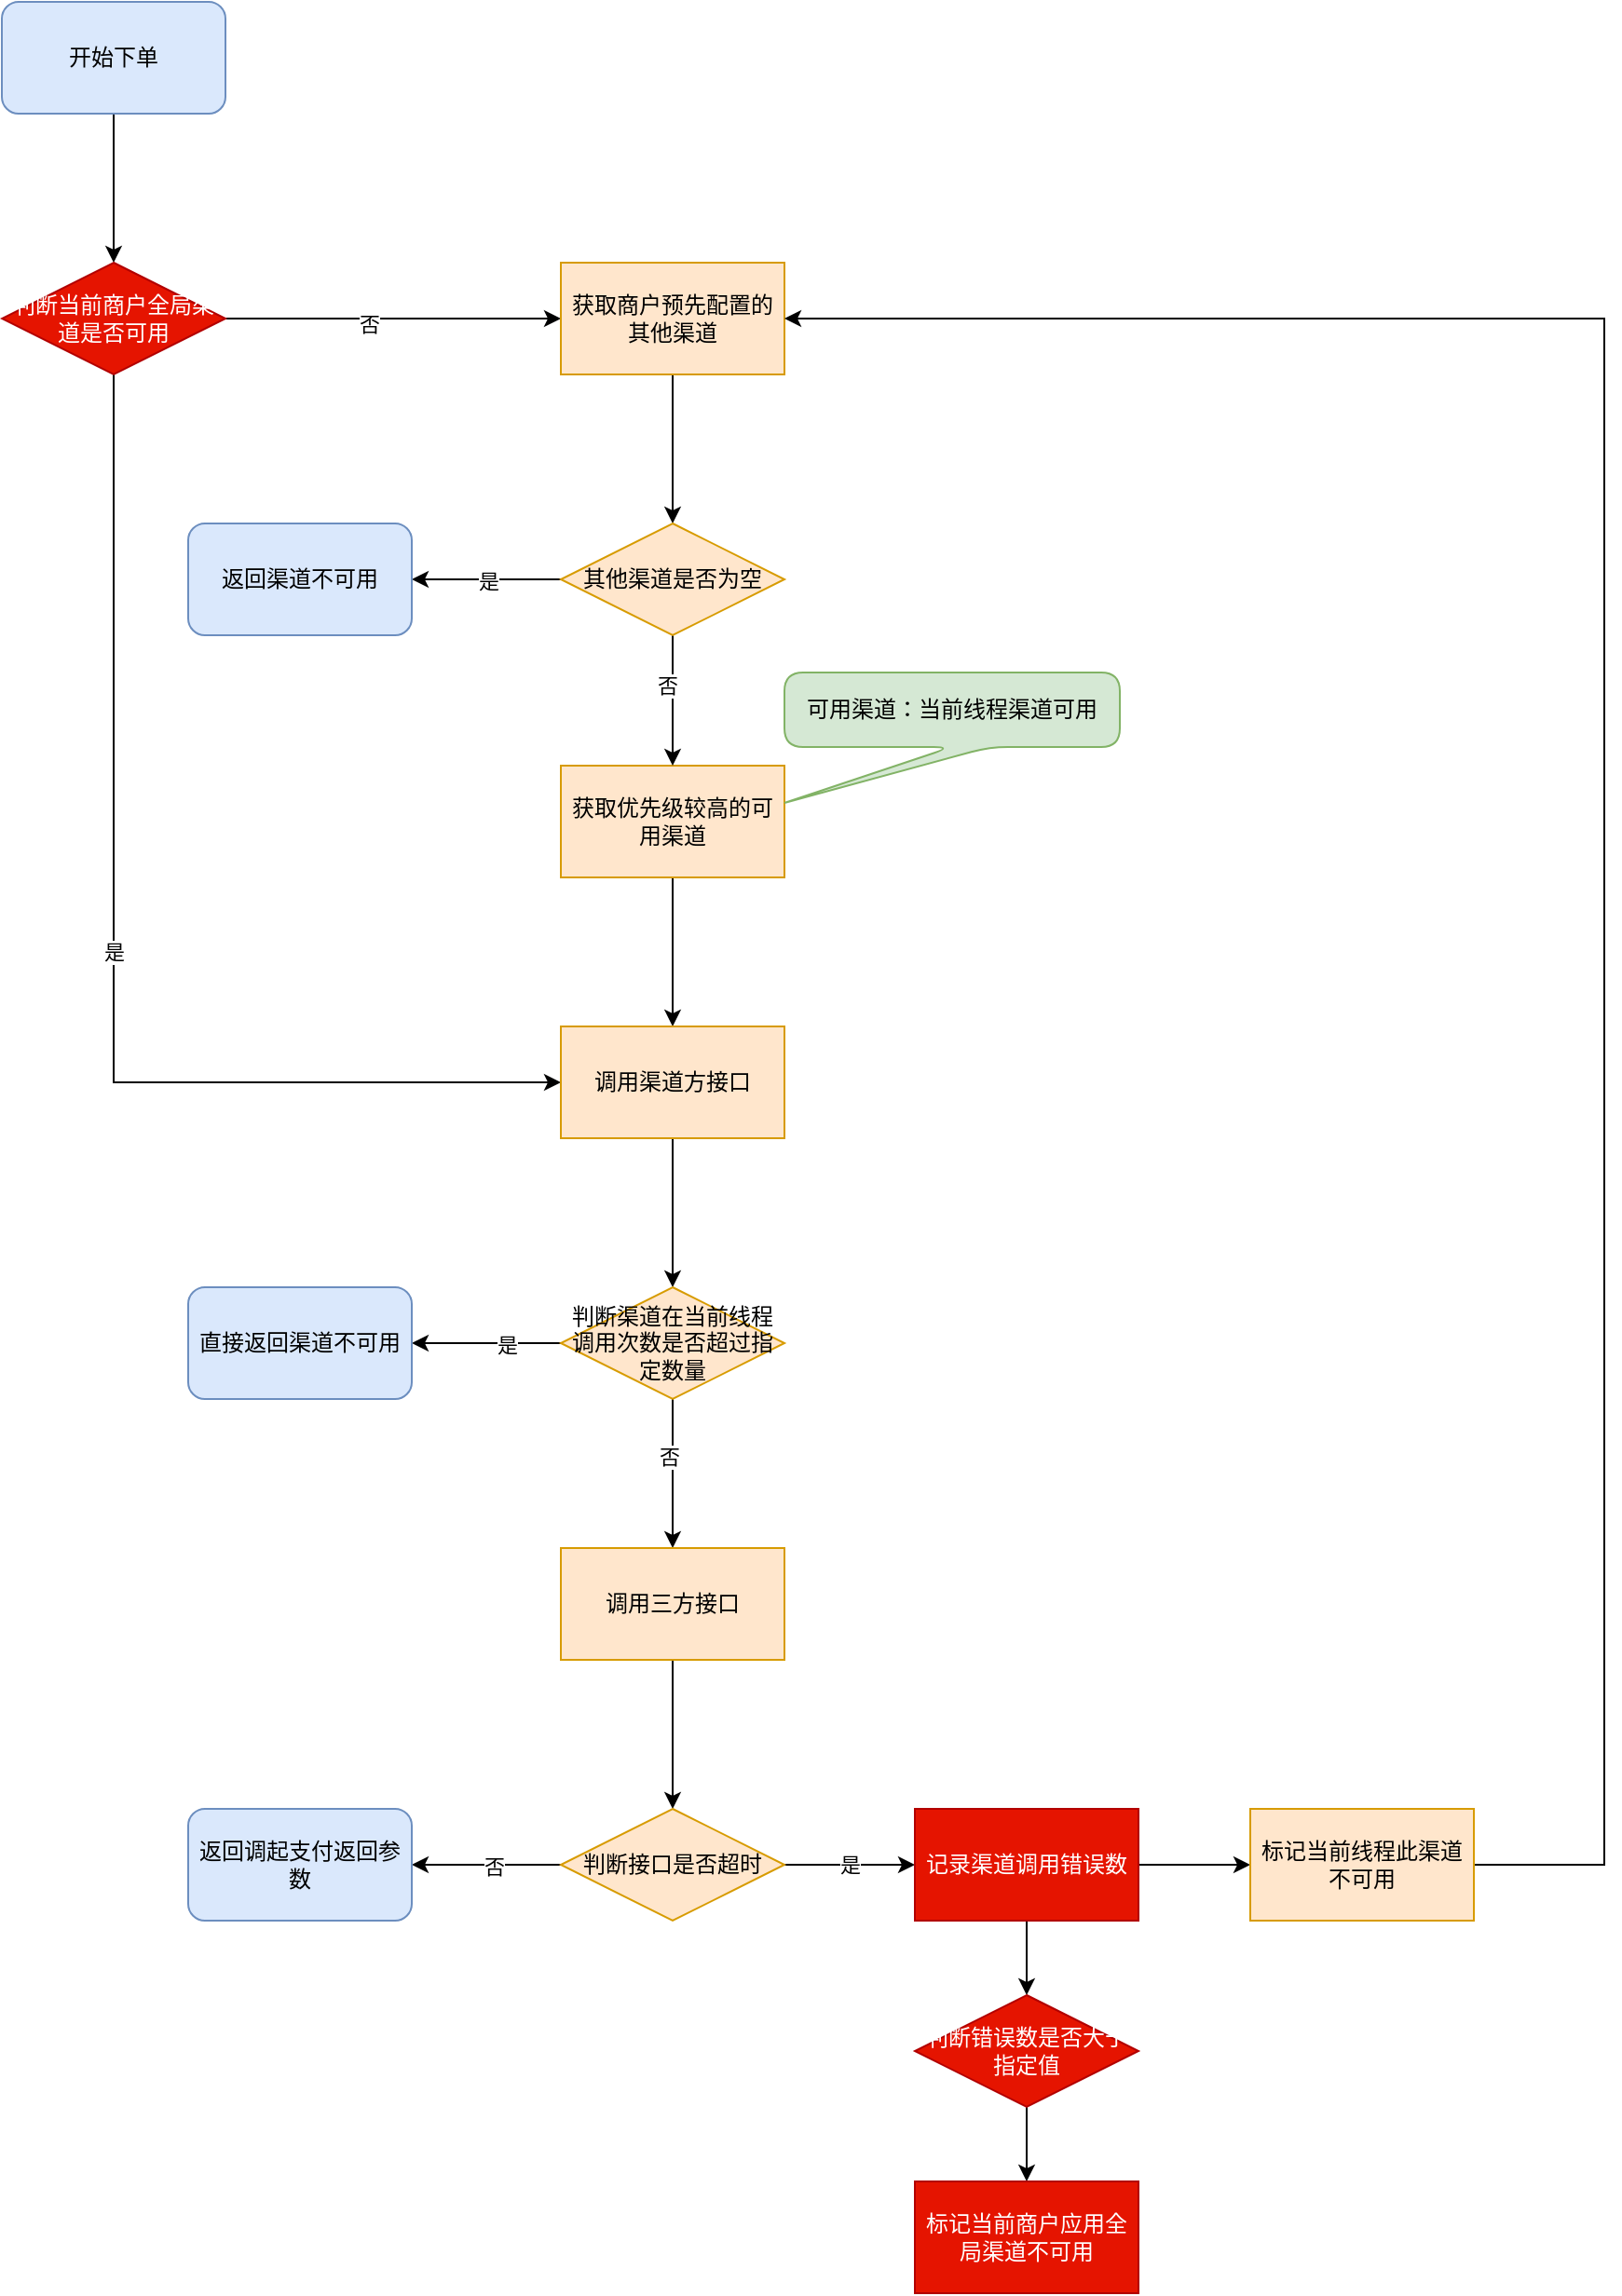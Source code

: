 <mxfile version="20.4.1" type="github" pages="2">
  <diagram id="C5RBs43oDa-KdzZeNtuy" name="Page-1">
    <mxGraphModel dx="1234" dy="1906" grid="1" gridSize="10" guides="1" tooltips="1" connect="1" arrows="1" fold="1" page="1" pageScale="1" pageWidth="827" pageHeight="1169" math="0" shadow="0">
      <root>
        <mxCell id="WIyWlLk6GJQsqaUBKTNV-0" />
        <mxCell id="WIyWlLk6GJQsqaUBKTNV-1" parent="WIyWlLk6GJQsqaUBKTNV-0" />
        <mxCell id="nLl6k8Ohztmbap9x90bs-2" value="" style="edgeStyle=orthogonalEdgeStyle;rounded=0;orthogonalLoop=1;jettySize=auto;html=1;" parent="WIyWlLk6GJQsqaUBKTNV-1" source="nLl6k8Ohztmbap9x90bs-0" target="nLl6k8Ohztmbap9x90bs-1" edge="1">
          <mxGeometry relative="1" as="geometry" />
        </mxCell>
        <mxCell id="nLl6k8Ohztmbap9x90bs-0" value="开始下单" style="rounded=1;whiteSpace=wrap;html=1;fontFamily=Helvetica;fontSize=12;fontColor=default;align=center;strokeColor=#6c8ebf;fillColor=#dae8fc;" parent="WIyWlLk6GJQsqaUBKTNV-1" vertex="1">
          <mxGeometry x="90" y="-30" width="120" height="60" as="geometry" />
        </mxCell>
        <mxCell id="nLl6k8Ohztmbap9x90bs-4" value="是" style="edgeStyle=orthogonalEdgeStyle;rounded=0;orthogonalLoop=1;jettySize=auto;html=1;entryX=0;entryY=0.5;entryDx=0;entryDy=0;" parent="WIyWlLk6GJQsqaUBKTNV-1" source="nLl6k8Ohztmbap9x90bs-1" target="nLl6k8Ohztmbap9x90bs-14" edge="1">
          <mxGeometry relative="1" as="geometry">
            <mxPoint x="190" y="380" as="targetPoint" />
            <Array as="points">
              <mxPoint x="150" y="550" />
            </Array>
          </mxGeometry>
        </mxCell>
        <mxCell id="nLl6k8Ohztmbap9x90bs-10" value="" style="edgeStyle=orthogonalEdgeStyle;rounded=0;orthogonalLoop=1;jettySize=auto;html=1;" parent="WIyWlLk6GJQsqaUBKTNV-1" source="nLl6k8Ohztmbap9x90bs-1" target="nLl6k8Ohztmbap9x90bs-9" edge="1">
          <mxGeometry relative="1" as="geometry" />
        </mxCell>
        <mxCell id="nLl6k8Ohztmbap9x90bs-11" value="否" style="edgeLabel;html=1;align=center;verticalAlign=middle;resizable=0;points=[];" parent="nLl6k8Ohztmbap9x90bs-10" vertex="1" connectable="0">
          <mxGeometry x="-0.15" y="-2" relative="1" as="geometry">
            <mxPoint y="1" as="offset" />
          </mxGeometry>
        </mxCell>
        <mxCell id="nLl6k8Ohztmbap9x90bs-1" value="判断当前商户全局渠道是否可用" style="rhombus;whiteSpace=wrap;html=1;fontFamily=Helvetica;fontSize=12;align=center;strokeColor=#B20000;fillColor=#e51400;fontColor=#ffffff;" parent="WIyWlLk6GJQsqaUBKTNV-1" vertex="1">
          <mxGeometry x="90" y="110" width="120" height="60" as="geometry" />
        </mxCell>
        <mxCell id="nLl6k8Ohztmbap9x90bs-63" value="" style="edgeStyle=orthogonalEdgeStyle;rounded=0;orthogonalLoop=1;jettySize=auto;html=1;" parent="WIyWlLk6GJQsqaUBKTNV-1" source="nLl6k8Ohztmbap9x90bs-9" target="nLl6k8Ohztmbap9x90bs-62" edge="1">
          <mxGeometry relative="1" as="geometry" />
        </mxCell>
        <mxCell id="nLl6k8Ohztmbap9x90bs-9" value="获取商户预先配置的其他渠道" style="whiteSpace=wrap;html=1;fillColor=#ffe6cc;strokeColor=#d79b00;" parent="WIyWlLk6GJQsqaUBKTNV-1" vertex="1">
          <mxGeometry x="390" y="110" width="120" height="60" as="geometry" />
        </mxCell>
        <mxCell id="nLl6k8Ohztmbap9x90bs-15" value="" style="edgeStyle=orthogonalEdgeStyle;rounded=0;orthogonalLoop=1;jettySize=auto;html=1;" parent="WIyWlLk6GJQsqaUBKTNV-1" source="nLl6k8Ohztmbap9x90bs-12" target="nLl6k8Ohztmbap9x90bs-14" edge="1">
          <mxGeometry relative="1" as="geometry" />
        </mxCell>
        <mxCell id="nLl6k8Ohztmbap9x90bs-12" value="获取优先级较高的可用渠道" style="whiteSpace=wrap;html=1;fillColor=#ffe6cc;strokeColor=#d79b00;" parent="WIyWlLk6GJQsqaUBKTNV-1" vertex="1">
          <mxGeometry x="390" y="380" width="120" height="60" as="geometry" />
        </mxCell>
        <mxCell id="nLl6k8Ohztmbap9x90bs-19" value="" style="edgeStyle=orthogonalEdgeStyle;rounded=0;orthogonalLoop=1;jettySize=auto;html=1;" parent="WIyWlLk6GJQsqaUBKTNV-1" source="nLl6k8Ohztmbap9x90bs-14" target="nLl6k8Ohztmbap9x90bs-18" edge="1">
          <mxGeometry relative="1" as="geometry" />
        </mxCell>
        <mxCell id="nLl6k8Ohztmbap9x90bs-14" value="调用渠道方接口" style="whiteSpace=wrap;html=1;fillColor=#ffe6cc;strokeColor=#d79b00;" parent="WIyWlLk6GJQsqaUBKTNV-1" vertex="1">
          <mxGeometry x="390" y="520" width="120" height="60" as="geometry" />
        </mxCell>
        <mxCell id="nLl6k8Ohztmbap9x90bs-21" value="" style="edgeStyle=orthogonalEdgeStyle;rounded=0;orthogonalLoop=1;jettySize=auto;html=1;" parent="WIyWlLk6GJQsqaUBKTNV-1" source="nLl6k8Ohztmbap9x90bs-18" target="nLl6k8Ohztmbap9x90bs-20" edge="1">
          <mxGeometry relative="1" as="geometry" />
        </mxCell>
        <mxCell id="nLl6k8Ohztmbap9x90bs-25" value="否" style="edgeLabel;html=1;align=center;verticalAlign=middle;resizable=0;points=[];" parent="nLl6k8Ohztmbap9x90bs-21" vertex="1" connectable="0">
          <mxGeometry x="-0.237" y="-2" relative="1" as="geometry">
            <mxPoint as="offset" />
          </mxGeometry>
        </mxCell>
        <mxCell id="nLl6k8Ohztmbap9x90bs-23" value="" style="edgeStyle=orthogonalEdgeStyle;rounded=0;orthogonalLoop=1;jettySize=auto;html=1;" parent="WIyWlLk6GJQsqaUBKTNV-1" source="nLl6k8Ohztmbap9x90bs-18" target="nLl6k8Ohztmbap9x90bs-22" edge="1">
          <mxGeometry relative="1" as="geometry" />
        </mxCell>
        <mxCell id="nLl6k8Ohztmbap9x90bs-24" value="是" style="edgeLabel;html=1;align=center;verticalAlign=middle;resizable=0;points=[];" parent="nLl6k8Ohztmbap9x90bs-23" vertex="1" connectable="0">
          <mxGeometry x="-0.275" relative="1" as="geometry">
            <mxPoint y="1" as="offset" />
          </mxGeometry>
        </mxCell>
        <mxCell id="nLl6k8Ohztmbap9x90bs-18" value="判断渠道在当前线程调用次数是否超过指定数量" style="rhombus;whiteSpace=wrap;html=1;fontFamily=Helvetica;fontSize=12;fontColor=default;align=center;strokeColor=#d79b00;fillColor=#ffe6cc;" parent="WIyWlLk6GJQsqaUBKTNV-1" vertex="1">
          <mxGeometry x="390" y="660" width="120" height="60" as="geometry" />
        </mxCell>
        <mxCell id="nLl6k8Ohztmbap9x90bs-29" value="" style="edgeStyle=orthogonalEdgeStyle;rounded=0;orthogonalLoop=1;jettySize=auto;html=1;" parent="WIyWlLk6GJQsqaUBKTNV-1" source="nLl6k8Ohztmbap9x90bs-20" target="nLl6k8Ohztmbap9x90bs-28" edge="1">
          <mxGeometry relative="1" as="geometry" />
        </mxCell>
        <mxCell id="nLl6k8Ohztmbap9x90bs-20" value="调用三方接口" style="whiteSpace=wrap;html=1;fillColor=#ffe6cc;strokeColor=#d79b00;" parent="WIyWlLk6GJQsqaUBKTNV-1" vertex="1">
          <mxGeometry x="390" y="800" width="120" height="60" as="geometry" />
        </mxCell>
        <mxCell id="nLl6k8Ohztmbap9x90bs-22" value="直接返回渠道不可用" style="rounded=1;whiteSpace=wrap;html=1;fontFamily=Helvetica;fontSize=12;fontColor=default;align=center;strokeColor=#6c8ebf;fillColor=#dae8fc;" parent="WIyWlLk6GJQsqaUBKTNV-1" vertex="1">
          <mxGeometry x="190" y="660" width="120" height="60" as="geometry" />
        </mxCell>
        <mxCell id="nLl6k8Ohztmbap9x90bs-37" style="edgeStyle=orthogonalEdgeStyle;rounded=0;orthogonalLoop=1;jettySize=auto;html=1;exitX=0;exitY=0.5;exitDx=0;exitDy=0;" parent="WIyWlLk6GJQsqaUBKTNV-1" source="nLl6k8Ohztmbap9x90bs-28" target="nLl6k8Ohztmbap9x90bs-30" edge="1">
          <mxGeometry relative="1" as="geometry" />
        </mxCell>
        <mxCell id="nLl6k8Ohztmbap9x90bs-40" value="否" style="edgeLabel;html=1;align=center;verticalAlign=middle;resizable=0;points=[];" parent="nLl6k8Ohztmbap9x90bs-37" vertex="1" connectable="0">
          <mxGeometry x="-0.1" y="1" relative="1" as="geometry">
            <mxPoint as="offset" />
          </mxGeometry>
        </mxCell>
        <mxCell id="nLl6k8Ohztmbap9x90bs-45" value="是" style="edgeStyle=orthogonalEdgeStyle;rounded=0;orthogonalLoop=1;jettySize=auto;html=1;" parent="WIyWlLk6GJQsqaUBKTNV-1" source="nLl6k8Ohztmbap9x90bs-28" target="nLl6k8Ohztmbap9x90bs-44" edge="1">
          <mxGeometry relative="1" as="geometry" />
        </mxCell>
        <mxCell id="nLl6k8Ohztmbap9x90bs-28" value="判断接口是否超时" style="rhombus;whiteSpace=wrap;html=1;fontFamily=Helvetica;fontSize=12;fontColor=default;align=center;strokeColor=#d79b00;fillColor=#ffe6cc;" parent="WIyWlLk6GJQsqaUBKTNV-1" vertex="1">
          <mxGeometry x="390" y="940" width="120" height="60" as="geometry" />
        </mxCell>
        <mxCell id="nLl6k8Ohztmbap9x90bs-30" value="返回调起支付返回参数" style="rounded=1;whiteSpace=wrap;html=1;fontFamily=Helvetica;fontSize=12;fontColor=default;align=center;strokeColor=#6c8ebf;fillColor=#dae8fc;" parent="WIyWlLk6GJQsqaUBKTNV-1" vertex="1">
          <mxGeometry x="190" y="940" width="120" height="60" as="geometry" />
        </mxCell>
        <mxCell id="nLl6k8Ohztmbap9x90bs-47" value="" style="edgeStyle=orthogonalEdgeStyle;rounded=0;orthogonalLoop=1;jettySize=auto;html=1;" parent="WIyWlLk6GJQsqaUBKTNV-1" source="nLl6k8Ohztmbap9x90bs-44" target="nLl6k8Ohztmbap9x90bs-46" edge="1">
          <mxGeometry relative="1" as="geometry" />
        </mxCell>
        <mxCell id="nLl6k8Ohztmbap9x90bs-54" value="" style="edgeStyle=orthogonalEdgeStyle;rounded=0;orthogonalLoop=1;jettySize=auto;html=1;" parent="WIyWlLk6GJQsqaUBKTNV-1" source="nLl6k8Ohztmbap9x90bs-44" target="nLl6k8Ohztmbap9x90bs-53" edge="1">
          <mxGeometry relative="1" as="geometry" />
        </mxCell>
        <mxCell id="nLl6k8Ohztmbap9x90bs-44" value="记录渠道调用错误数" style="whiteSpace=wrap;html=1;fillColor=#e51400;strokeColor=#B20000;fontColor=#ffffff;" parent="WIyWlLk6GJQsqaUBKTNV-1" vertex="1">
          <mxGeometry x="580" y="940" width="120" height="60" as="geometry" />
        </mxCell>
        <mxCell id="nLl6k8Ohztmbap9x90bs-49" style="edgeStyle=orthogonalEdgeStyle;rounded=0;orthogonalLoop=1;jettySize=auto;html=1;exitX=1;exitY=0.5;exitDx=0;exitDy=0;entryX=1;entryY=0.5;entryDx=0;entryDy=0;" parent="WIyWlLk6GJQsqaUBKTNV-1" source="nLl6k8Ohztmbap9x90bs-46" target="nLl6k8Ohztmbap9x90bs-9" edge="1">
          <mxGeometry relative="1" as="geometry">
            <mxPoint x="590" y="400" as="targetPoint" />
            <Array as="points">
              <mxPoint x="950" y="970" />
              <mxPoint x="950" y="140" />
            </Array>
          </mxGeometry>
        </mxCell>
        <mxCell id="nLl6k8Ohztmbap9x90bs-46" value="标记当前线程此渠道不可用" style="whiteSpace=wrap;html=1;fillColor=#ffe6cc;strokeColor=#d79b00;" parent="WIyWlLk6GJQsqaUBKTNV-1" vertex="1">
          <mxGeometry x="760" y="940" width="120" height="60" as="geometry" />
        </mxCell>
        <mxCell id="nLl6k8Ohztmbap9x90bs-56" value="" style="edgeStyle=orthogonalEdgeStyle;rounded=0;orthogonalLoop=1;jettySize=auto;html=1;" parent="WIyWlLk6GJQsqaUBKTNV-1" source="nLl6k8Ohztmbap9x90bs-53" target="nLl6k8Ohztmbap9x90bs-55" edge="1">
          <mxGeometry relative="1" as="geometry" />
        </mxCell>
        <mxCell id="nLl6k8Ohztmbap9x90bs-53" value="判断错误数是否大于指定值" style="rhombus;whiteSpace=wrap;html=1;fontFamily=Helvetica;fontSize=12;fontColor=#ffffff;align=center;strokeColor=#B20000;fillColor=#e51400;" parent="WIyWlLk6GJQsqaUBKTNV-1" vertex="1">
          <mxGeometry x="580" y="1040" width="120" height="60" as="geometry" />
        </mxCell>
        <mxCell id="nLl6k8Ohztmbap9x90bs-55" value="标记当前商户应用全局渠道不可用" style="whiteSpace=wrap;html=1;fillColor=#e51400;strokeColor=#B20000;fontColor=#ffffff;" parent="WIyWlLk6GJQsqaUBKTNV-1" vertex="1">
          <mxGeometry x="580" y="1140" width="120" height="60" as="geometry" />
        </mxCell>
        <mxCell id="nLl6k8Ohztmbap9x90bs-57" value="可用渠道：当前线程渠道可用" style="shape=callout;whiteSpace=wrap;html=1;perimeter=calloutPerimeter;position2=0;fillColor=#d5e8d4;strokeColor=#82b366;gradientColor=none;rounded=1;" parent="WIyWlLk6GJQsqaUBKTNV-1" vertex="1">
          <mxGeometry x="510" y="330" width="180" height="70" as="geometry" />
        </mxCell>
        <mxCell id="nLl6k8Ohztmbap9x90bs-65" value="" style="edgeStyle=orthogonalEdgeStyle;rounded=0;orthogonalLoop=1;jettySize=auto;html=1;" parent="WIyWlLk6GJQsqaUBKTNV-1" source="nLl6k8Ohztmbap9x90bs-62" target="nLl6k8Ohztmbap9x90bs-64" edge="1">
          <mxGeometry relative="1" as="geometry" />
        </mxCell>
        <mxCell id="nLl6k8Ohztmbap9x90bs-66" value="是" style="edgeLabel;html=1;align=center;verticalAlign=middle;resizable=0;points=[];" parent="nLl6k8Ohztmbap9x90bs-65" vertex="1" connectable="0">
          <mxGeometry x="-0.008" y="1" relative="1" as="geometry">
            <mxPoint as="offset" />
          </mxGeometry>
        </mxCell>
        <mxCell id="nLl6k8Ohztmbap9x90bs-67" style="edgeStyle=orthogonalEdgeStyle;rounded=0;orthogonalLoop=1;jettySize=auto;html=1;exitX=0.5;exitY=1;exitDx=0;exitDy=0;" parent="WIyWlLk6GJQsqaUBKTNV-1" source="nLl6k8Ohztmbap9x90bs-62" target="nLl6k8Ohztmbap9x90bs-12" edge="1">
          <mxGeometry relative="1" as="geometry" />
        </mxCell>
        <mxCell id="nLl6k8Ohztmbap9x90bs-68" value="否" style="edgeLabel;html=1;align=center;verticalAlign=middle;resizable=0;points=[];" parent="nLl6k8Ohztmbap9x90bs-67" vertex="1" connectable="0">
          <mxGeometry x="-0.239" y="-3" relative="1" as="geometry">
            <mxPoint as="offset" />
          </mxGeometry>
        </mxCell>
        <mxCell id="nLl6k8Ohztmbap9x90bs-62" value="其他渠道是否为空" style="rhombus;whiteSpace=wrap;html=1;fontFamily=Helvetica;fontSize=12;fontColor=default;align=center;strokeColor=#d79b00;fillColor=#ffe6cc;" parent="WIyWlLk6GJQsqaUBKTNV-1" vertex="1">
          <mxGeometry x="390" y="250" width="120" height="60" as="geometry" />
        </mxCell>
        <mxCell id="nLl6k8Ohztmbap9x90bs-64" value="返回渠道不可用" style="rounded=1;whiteSpace=wrap;html=1;fontFamily=Helvetica;fontSize=12;align=center;strokeColor=#6c8ebf;fillColor=#dae8fc;" parent="WIyWlLk6GJQsqaUBKTNV-1" vertex="1">
          <mxGeometry x="190" y="250" width="120" height="60" as="geometry" />
        </mxCell>
      </root>
    </mxGraphModel>
  </diagram>
  <diagram id="hhLzAsvzcyAB5pR-Lwr4" name="第 2 页">
    <mxGraphModel dx="1234" dy="737" grid="1" gridSize="10" guides="1" tooltips="1" connect="1" arrows="1" fold="1" page="1" pageScale="1" pageWidth="827" pageHeight="1169" math="0" shadow="0">
      <root>
        <mxCell id="0" />
        <mxCell id="1" parent="0" />
      </root>
    </mxGraphModel>
  </diagram>
</mxfile>
